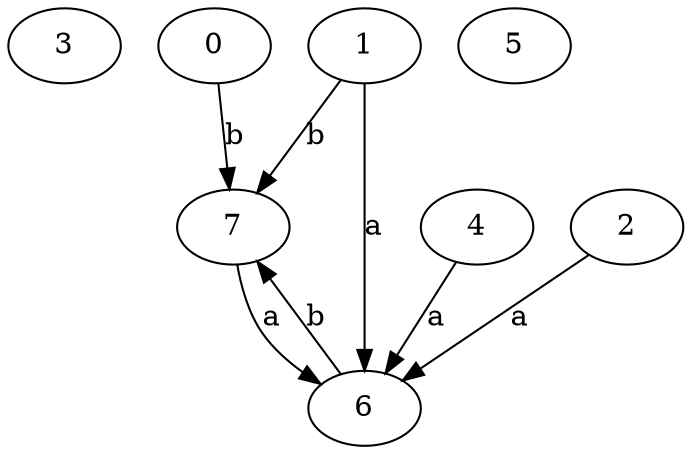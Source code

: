 strict digraph  {
3;
0;
1;
4;
5;
6;
2;
7;
0 -> 7  [label=b];
1 -> 6  [label=a];
1 -> 7  [label=b];
4 -> 6  [label=a];
6 -> 7  [label=b];
2 -> 6  [label=a];
7 -> 6  [label=a];
}
